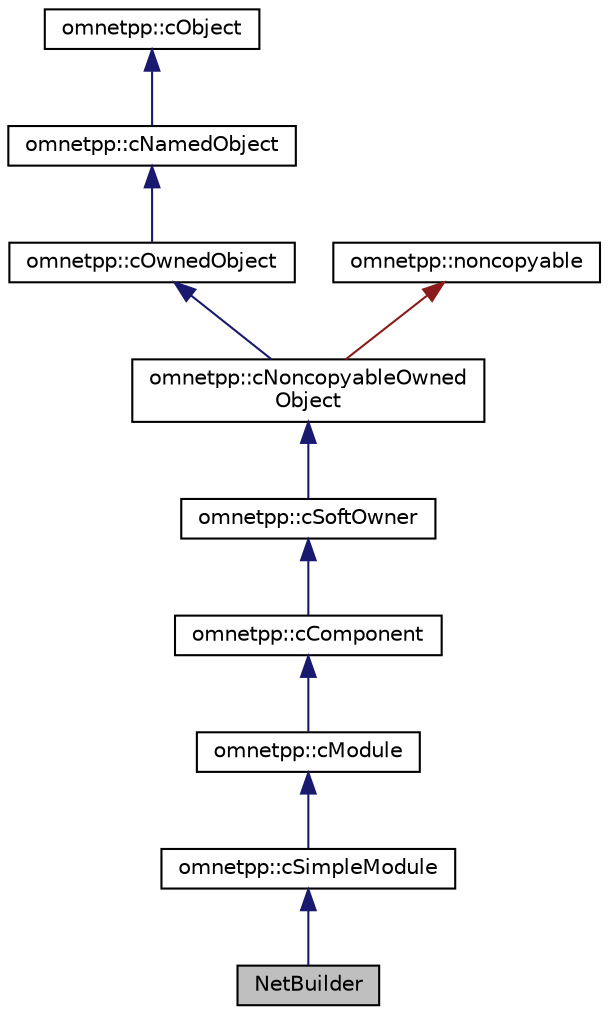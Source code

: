 digraph "NetBuilder"
{
 // LATEX_PDF_SIZE
  edge [fontname="Helvetica",fontsize="10",labelfontname="Helvetica",labelfontsize="10"];
  node [fontname="Helvetica",fontsize="10",shape=record];
  Node1 [label="NetBuilder",height=0.2,width=0.4,color="black", fillcolor="grey75", style="filled", fontcolor="black",tooltip=" "];
  Node2 -> Node1 [dir="back",color="midnightblue",fontsize="10",style="solid",fontname="Helvetica"];
  Node2 [label="omnetpp::cSimpleModule",height=0.2,width=0.4,color="black", fillcolor="white", style="filled",URL="/home/asus/Downloads/omnetpp-6.0/doc/api/opptags.xml$classomnetpp_1_1cSimpleModule.html",tooltip=" "];
  Node3 -> Node2 [dir="back",color="midnightblue",fontsize="10",style="solid",fontname="Helvetica"];
  Node3 [label="omnetpp::cModule",height=0.2,width=0.4,color="black", fillcolor="white", style="filled",URL="/home/asus/Downloads/omnetpp-6.0/doc/api/opptags.xml$classomnetpp_1_1cModule.html",tooltip=" "];
  Node4 -> Node3 [dir="back",color="midnightblue",fontsize="10",style="solid",fontname="Helvetica"];
  Node4 [label="omnetpp::cComponent",height=0.2,width=0.4,color="black", fillcolor="white", style="filled",URL="/home/asus/Downloads/omnetpp-6.0/doc/api/opptags.xml$classomnetpp_1_1cComponent.html",tooltip=" "];
  Node5 -> Node4 [dir="back",color="midnightblue",fontsize="10",style="solid",fontname="Helvetica"];
  Node5 [label="omnetpp::cSoftOwner",height=0.2,width=0.4,color="black", fillcolor="white", style="filled",URL="/home/asus/Downloads/omnetpp-6.0/doc/api/opptags.xml$classomnetpp_1_1cSoftOwner.html",tooltip=" "];
  Node6 -> Node5 [dir="back",color="midnightblue",fontsize="10",style="solid",fontname="Helvetica"];
  Node6 [label="omnetpp::cNoncopyableOwned\lObject",height=0.2,width=0.4,color="black", fillcolor="white", style="filled",URL="/home/asus/Downloads/omnetpp-6.0/doc/api/opptags.xml$classomnetpp_1_1cNoncopyableOwnedObject.html",tooltip=" "];
  Node7 -> Node6 [dir="back",color="midnightblue",fontsize="10",style="solid",fontname="Helvetica"];
  Node7 [label="omnetpp::cOwnedObject",height=0.2,width=0.4,color="black", fillcolor="white", style="filled",URL="/home/asus/Downloads/omnetpp-6.0/doc/api/opptags.xml$classomnetpp_1_1cOwnedObject.html",tooltip=" "];
  Node8 -> Node7 [dir="back",color="midnightblue",fontsize="10",style="solid",fontname="Helvetica"];
  Node8 [label="omnetpp::cNamedObject",height=0.2,width=0.4,color="black", fillcolor="white", style="filled",URL="/home/asus/Downloads/omnetpp-6.0/doc/api/opptags.xml$classomnetpp_1_1cNamedObject.html",tooltip=" "];
  Node9 -> Node8 [dir="back",color="midnightblue",fontsize="10",style="solid",fontname="Helvetica"];
  Node9 [label="omnetpp::cObject",height=0.2,width=0.4,color="black", fillcolor="white", style="filled",URL="/home/asus/Downloads/omnetpp-6.0/doc/api/opptags.xml$classomnetpp_1_1cObject.html",tooltip=" "];
  Node10 -> Node6 [dir="back",color="firebrick4",fontsize="10",style="solid",fontname="Helvetica"];
  Node10 [label="omnetpp::noncopyable",height=0.2,width=0.4,color="black", fillcolor="white", style="filled",URL="/home/asus/Downloads/omnetpp-6.0/doc/api/opptags.xml$classomnetpp_1_1noncopyable.html",tooltip=" "];
}
